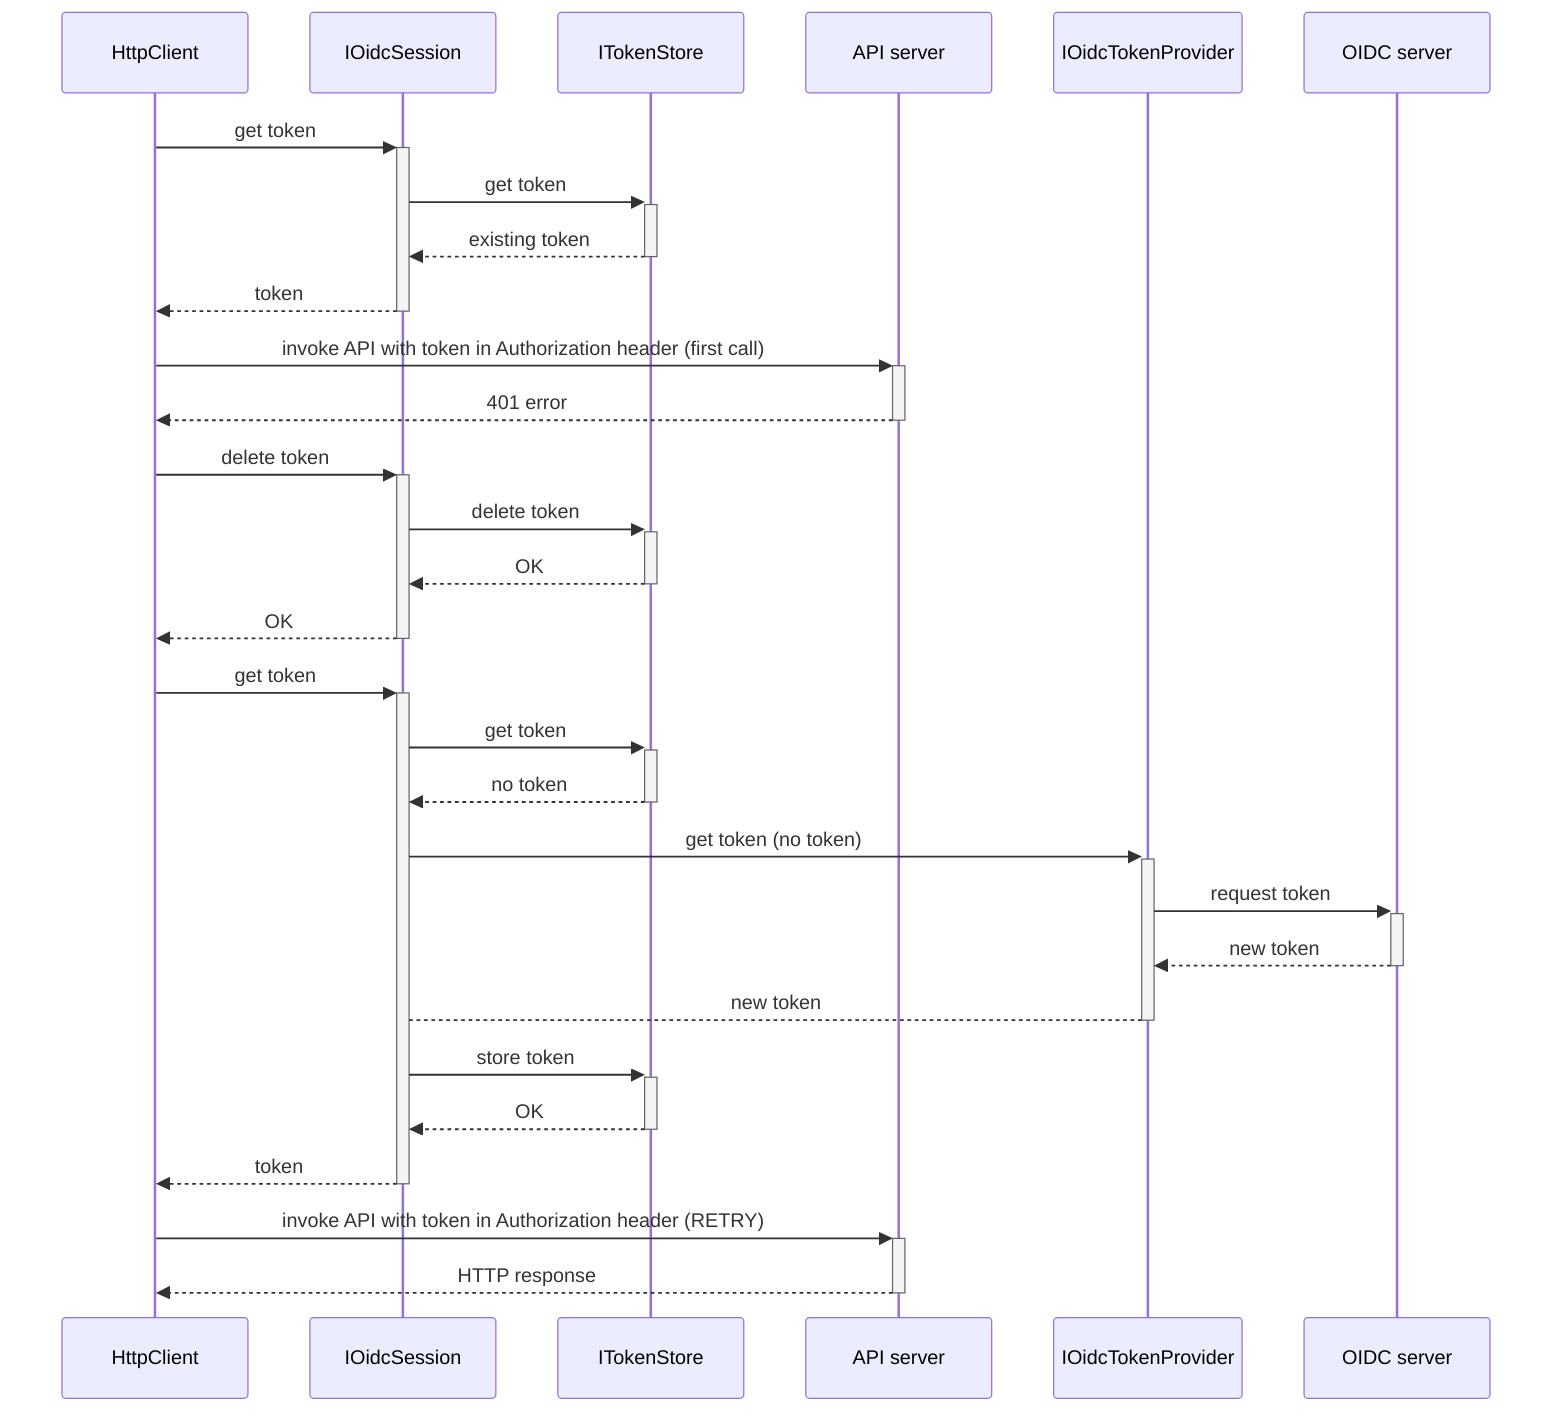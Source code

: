 sequenceDiagram
  HttpClient ->>+ IOidcSession: get token
    IOidcSession ->>+ ITokenStore: get token
    ITokenStore -->>- IOidcSession: existing token
  IOidcSession -->>- HttpClient: token
  HttpClient ->>+ API server: invoke API with token in Authorization header (first call)
  API server -->>- HttpClient: 401 error
  HttpClient ->>+ IOidcSession: delete token
  IOidcSession ->>+ ITokenStore: delete token
  ITokenStore -->>- IOidcSession: OK
  IOidcSession -->>- HttpClient: OK
  HttpClient ->>+ IOidcSession: get token
    IOidcSession ->>+ ITokenStore: get token
    ITokenStore -->>- IOidcSession: no token
    IOidcSession ->>+ IOidcTokenProvider: get token (no token)
      IOidcTokenProvider ->>+ OIDC server: request token
      OIDC server -->>- IOidcTokenProvider: new token
    IOidcTokenProvider -->- IOidcSession: new token
    IOidcSession ->>+ ITokenStore: store token
    ITokenStore -->>- IOidcSession: OK
  IOidcSession -->>- HttpClient: token
  HttpClient ->>+ API server: invoke API with token in Authorization header (RETRY)
  API server -->>- HttpClient: HTTP response